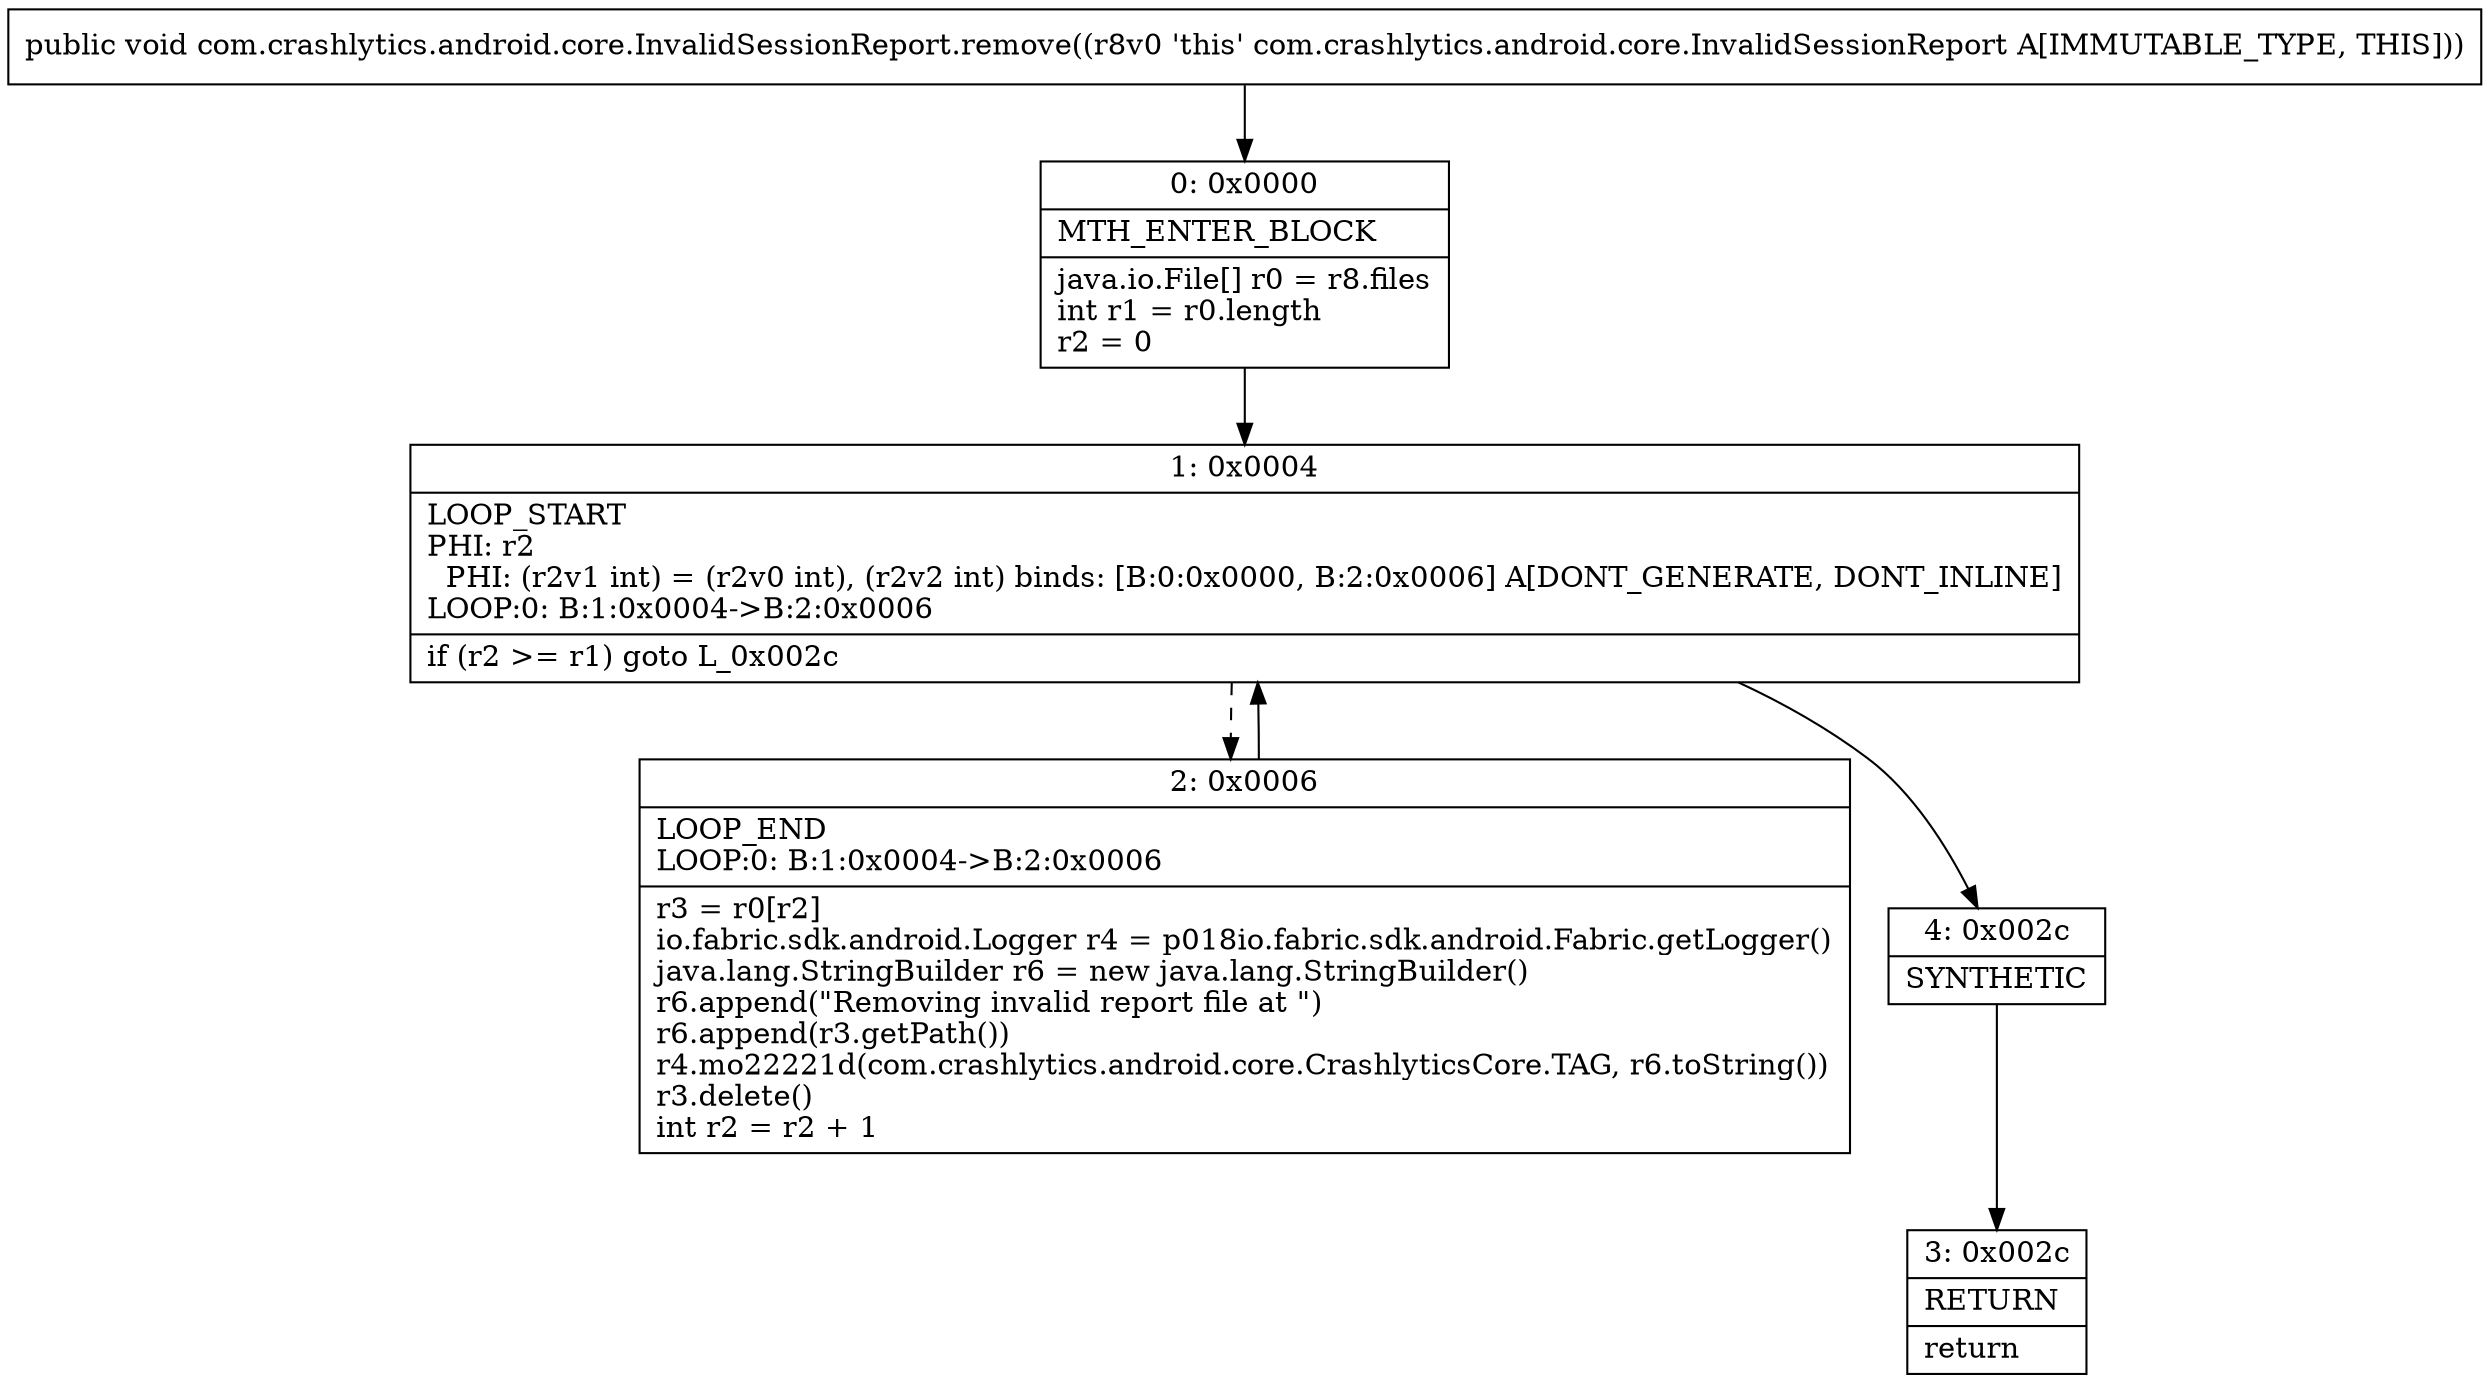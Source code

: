digraph "CFG forcom.crashlytics.android.core.InvalidSessionReport.remove()V" {
Node_0 [shape=record,label="{0\:\ 0x0000|MTH_ENTER_BLOCK\l|java.io.File[] r0 = r8.files\lint r1 = r0.length\lr2 = 0\l}"];
Node_1 [shape=record,label="{1\:\ 0x0004|LOOP_START\lPHI: r2 \l  PHI: (r2v1 int) = (r2v0 int), (r2v2 int) binds: [B:0:0x0000, B:2:0x0006] A[DONT_GENERATE, DONT_INLINE]\lLOOP:0: B:1:0x0004\-\>B:2:0x0006\l|if (r2 \>= r1) goto L_0x002c\l}"];
Node_2 [shape=record,label="{2\:\ 0x0006|LOOP_END\lLOOP:0: B:1:0x0004\-\>B:2:0x0006\l|r3 = r0[r2]\lio.fabric.sdk.android.Logger r4 = p018io.fabric.sdk.android.Fabric.getLogger()\ljava.lang.StringBuilder r6 = new java.lang.StringBuilder()\lr6.append(\"Removing invalid report file at \")\lr6.append(r3.getPath())\lr4.mo22221d(com.crashlytics.android.core.CrashlyticsCore.TAG, r6.toString())\lr3.delete()\lint r2 = r2 + 1\l}"];
Node_3 [shape=record,label="{3\:\ 0x002c|RETURN\l|return\l}"];
Node_4 [shape=record,label="{4\:\ 0x002c|SYNTHETIC\l}"];
MethodNode[shape=record,label="{public void com.crashlytics.android.core.InvalidSessionReport.remove((r8v0 'this' com.crashlytics.android.core.InvalidSessionReport A[IMMUTABLE_TYPE, THIS])) }"];
MethodNode -> Node_0;
Node_0 -> Node_1;
Node_1 -> Node_2[style=dashed];
Node_1 -> Node_4;
Node_2 -> Node_1;
Node_4 -> Node_3;
}

